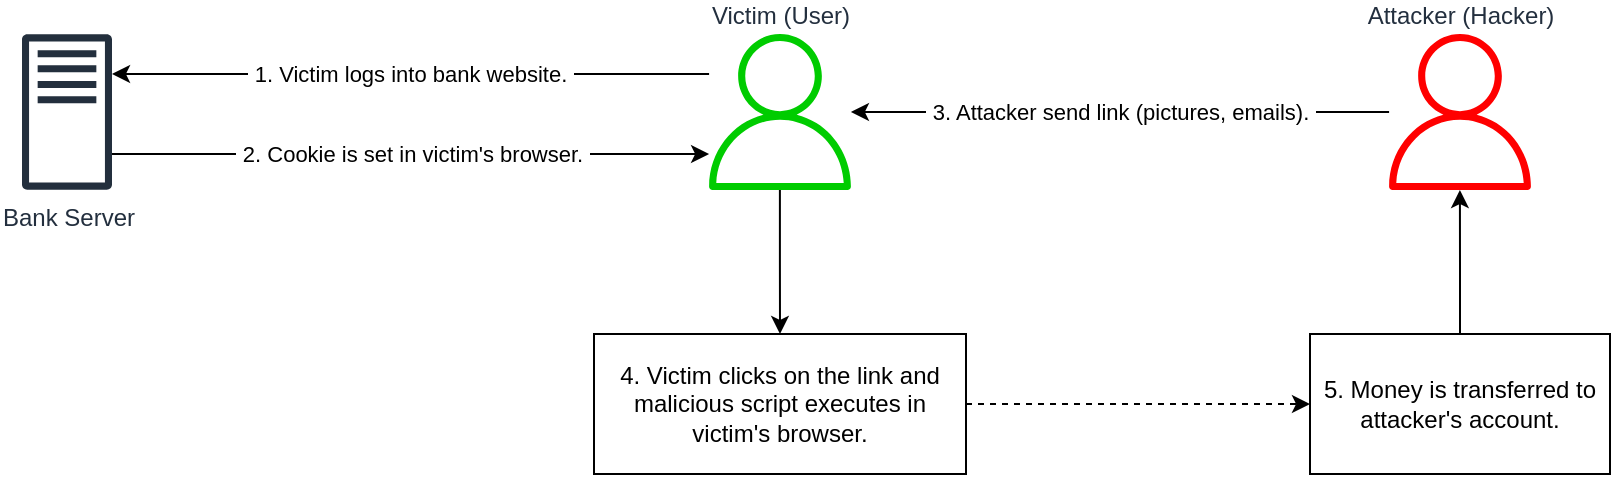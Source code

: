 <mxfile version="24.7.8">
  <diagram name="Page-1" id="g6Yxzcvvr8QXobvKujEI">
    <mxGraphModel dx="1232" dy="1187" grid="1" gridSize="10" guides="1" tooltips="1" connect="1" arrows="1" fold="1" page="1" pageScale="1" pageWidth="850" pageHeight="1100" math="0" shadow="0">
      <root>
        <mxCell id="0" />
        <mxCell id="1" parent="0" />
        <mxCell id="WTHIGjFvw3PLQhxMG4UT-4" value="&amp;nbsp;2. Cookie is set in victim&#39;s browser.&amp;nbsp;" style="edgeStyle=orthogonalEdgeStyle;rounded=0;orthogonalLoop=1;jettySize=auto;html=1;" edge="1" parent="1" source="WTHIGjFvw3PLQhxMG4UT-1" target="WTHIGjFvw3PLQhxMG4UT-2">
          <mxGeometry relative="1" as="geometry">
            <Array as="points">
              <mxPoint x="400" y="480" />
              <mxPoint x="400" y="480" />
            </Array>
          </mxGeometry>
        </mxCell>
        <mxCell id="WTHIGjFvw3PLQhxMG4UT-1" value="Bank Server" style="sketch=0;outlineConnect=0;fontColor=#232F3E;gradientColor=none;fillColor=#232F3D;strokeColor=none;dashed=0;verticalLabelPosition=bottom;verticalAlign=top;align=center;html=1;fontSize=12;fontStyle=0;aspect=fixed;pointerEvents=1;shape=mxgraph.aws4.traditional_server;" vertex="1" parent="1">
          <mxGeometry x="220" y="420" width="45" height="78" as="geometry" />
        </mxCell>
        <mxCell id="WTHIGjFvw3PLQhxMG4UT-3" value="&amp;nbsp;1. Victim logs into bank website.&amp;nbsp;" style="edgeStyle=orthogonalEdgeStyle;rounded=0;orthogonalLoop=1;jettySize=auto;html=1;" edge="1" parent="1" source="WTHIGjFvw3PLQhxMG4UT-2" target="WTHIGjFvw3PLQhxMG4UT-1">
          <mxGeometry relative="1" as="geometry">
            <Array as="points">
              <mxPoint x="400" y="440" />
              <mxPoint x="400" y="440" />
            </Array>
          </mxGeometry>
        </mxCell>
        <mxCell id="WTHIGjFvw3PLQhxMG4UT-8" style="edgeStyle=orthogonalEdgeStyle;rounded=0;orthogonalLoop=1;jettySize=auto;html=1;entryX=0.5;entryY=0;entryDx=0;entryDy=0;" edge="1" parent="1" source="WTHIGjFvw3PLQhxMG4UT-2" target="WTHIGjFvw3PLQhxMG4UT-7">
          <mxGeometry relative="1" as="geometry" />
        </mxCell>
        <mxCell id="WTHIGjFvw3PLQhxMG4UT-2" value="Victim (User)" style="sketch=0;outlineConnect=0;fontColor=#232F3E;gradientColor=none;fillColor=#00CC00;strokeColor=none;dashed=0;verticalLabelPosition=top;verticalAlign=bottom;align=center;html=1;fontSize=12;fontStyle=0;aspect=fixed;pointerEvents=1;shape=mxgraph.aws4.user;labelPosition=center;" vertex="1" parent="1">
          <mxGeometry x="560" y="420" width="78" height="78" as="geometry" />
        </mxCell>
        <mxCell id="WTHIGjFvw3PLQhxMG4UT-6" value="&amp;nbsp;3. Attacker send link (pictures, emails).&amp;nbsp;" style="edgeStyle=orthogonalEdgeStyle;rounded=0;orthogonalLoop=1;jettySize=auto;html=1;" edge="1" parent="1" source="WTHIGjFvw3PLQhxMG4UT-5" target="WTHIGjFvw3PLQhxMG4UT-2">
          <mxGeometry relative="1" as="geometry" />
        </mxCell>
        <mxCell id="WTHIGjFvw3PLQhxMG4UT-5" value="Attacker (Hacker)" style="sketch=0;outlineConnect=0;fontColor=#232F3E;gradientColor=none;fillColor=#FF0000;strokeColor=none;dashed=0;verticalLabelPosition=top;verticalAlign=bottom;align=center;html=1;fontSize=12;fontStyle=0;aspect=fixed;pointerEvents=1;shape=mxgraph.aws4.user;labelPosition=center;" vertex="1" parent="1">
          <mxGeometry x="900" y="420" width="78" height="78" as="geometry" />
        </mxCell>
        <mxCell id="WTHIGjFvw3PLQhxMG4UT-10" style="edgeStyle=orthogonalEdgeStyle;rounded=0;orthogonalLoop=1;jettySize=auto;html=1;entryX=0;entryY=0.5;entryDx=0;entryDy=0;dashed=1;" edge="1" parent="1" source="WTHIGjFvw3PLQhxMG4UT-7" target="WTHIGjFvw3PLQhxMG4UT-9">
          <mxGeometry relative="1" as="geometry" />
        </mxCell>
        <mxCell id="WTHIGjFvw3PLQhxMG4UT-7" value="4. Victim clicks on the link and malicious script executes in victim&#39;s browser." style="rounded=0;whiteSpace=wrap;html=1;" vertex="1" parent="1">
          <mxGeometry x="506" y="570" width="186" height="70" as="geometry" />
        </mxCell>
        <mxCell id="WTHIGjFvw3PLQhxMG4UT-11" style="edgeStyle=orthogonalEdgeStyle;rounded=0;orthogonalLoop=1;jettySize=auto;html=1;" edge="1" parent="1" source="WTHIGjFvw3PLQhxMG4UT-9" target="WTHIGjFvw3PLQhxMG4UT-5">
          <mxGeometry relative="1" as="geometry" />
        </mxCell>
        <mxCell id="WTHIGjFvw3PLQhxMG4UT-9" value="5. Money is transferred to attacker&#39;s account." style="rounded=0;whiteSpace=wrap;html=1;" vertex="1" parent="1">
          <mxGeometry x="864" y="570" width="150" height="70" as="geometry" />
        </mxCell>
      </root>
    </mxGraphModel>
  </diagram>
</mxfile>
